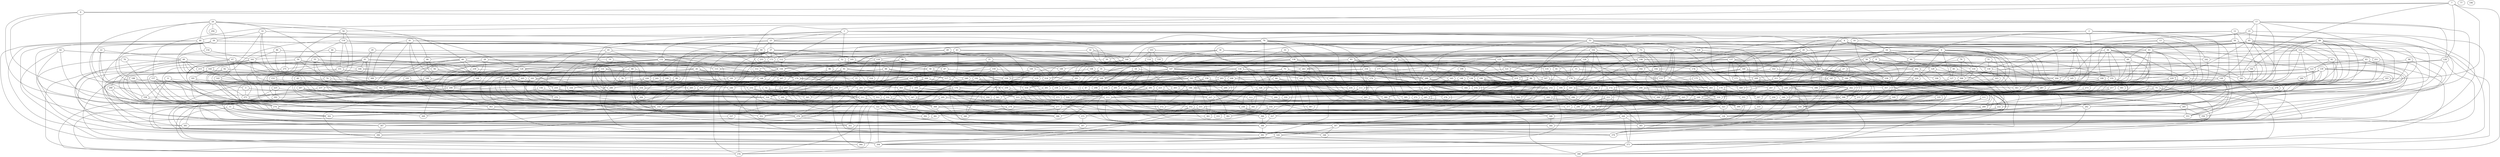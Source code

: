 strict graph "gnp_random_graph(400,0.015)" {
0;
1;
2;
3;
4;
5;
6;
7;
8;
9;
10;
11;
12;
13;
14;
15;
16;
17;
18;
19;
20;
21;
22;
23;
24;
25;
26;
27;
28;
29;
30;
31;
32;
33;
34;
35;
36;
37;
38;
39;
40;
41;
42;
43;
44;
45;
46;
47;
48;
49;
50;
51;
52;
53;
54;
55;
56;
57;
58;
59;
60;
61;
62;
63;
64;
65;
66;
67;
68;
69;
70;
71;
72;
73;
74;
75;
76;
77;
78;
79;
80;
81;
82;
83;
84;
85;
86;
87;
88;
89;
90;
91;
92;
93;
94;
95;
96;
97;
98;
99;
100;
101;
102;
103;
104;
105;
106;
107;
108;
109;
110;
111;
112;
113;
114;
115;
116;
117;
118;
119;
120;
121;
122;
123;
124;
125;
126;
127;
128;
129;
130;
131;
132;
133;
134;
135;
136;
137;
138;
139;
140;
141;
142;
143;
144;
145;
146;
147;
148;
149;
150;
151;
152;
153;
154;
155;
156;
157;
158;
159;
160;
161;
162;
163;
164;
165;
166;
167;
168;
169;
170;
171;
172;
173;
174;
175;
176;
177;
178;
179;
180;
181;
182;
183;
184;
185;
186;
187;
188;
189;
190;
191;
192;
193;
194;
195;
196;
197;
198;
199;
200;
201;
202;
203;
204;
205;
206;
207;
208;
209;
210;
211;
212;
213;
214;
215;
216;
217;
218;
219;
220;
221;
222;
223;
224;
225;
226;
227;
228;
229;
230;
231;
232;
233;
234;
235;
236;
237;
238;
239;
240;
241;
242;
243;
244;
245;
246;
247;
248;
249;
250;
251;
252;
253;
254;
255;
256;
257;
258;
259;
260;
261;
262;
263;
264;
265;
266;
267;
268;
269;
270;
271;
272;
273;
274;
275;
276;
277;
278;
279;
280;
281;
282;
283;
284;
285;
286;
287;
288;
289;
290;
291;
292;
293;
294;
295;
296;
297;
298;
299;
300;
301;
302;
303;
304;
305;
306;
307;
308;
309;
310;
311;
312;
313;
314;
315;
316;
317;
318;
319;
320;
321;
322;
323;
324;
325;
326;
327;
328;
329;
330;
331;
332;
333;
334;
335;
336;
337;
338;
339;
340;
341;
342;
343;
344;
345;
346;
347;
348;
349;
350;
351;
352;
353;
354;
355;
356;
357;
358;
359;
360;
361;
362;
363;
364;
365;
366;
367;
368;
369;
370;
371;
372;
373;
374;
375;
376;
377;
378;
379;
380;
381;
382;
383;
384;
385;
386;
387;
388;
389;
390;
391;
392;
393;
394;
395;
396;
397;
398;
399;
0 -- 274  [is_available=True, prob="1.0"];
0 -- 3  [is_available=True, prob="0.0175619223811"];
0 -- 338  [is_available=True, prob="0.855647600631"];
0 -- 278  [is_available=True, prob="1.0"];
0 -- 391  [is_available=True, prob="1.0"];
1 -- 112  [is_available=True, prob="1.0"];
1 -- 322  [is_available=True, prob="1.0"];
1 -- 132  [is_available=True, prob="0.872232981209"];
1 -- 69  [is_available=True, prob="1.0"];
1 -- 265  [is_available=True, prob="0.971624279449"];
1 -- 143  [is_available=True, prob="0.105177330793"];
1 -- 16  [is_available=True, prob="0.445103155822"];
1 -- 52  [is_available=True, prob="1.0"];
1 -- 23  [is_available=True, prob="0.0521199713478"];
2 -- 356  [is_available=True, prob="0.70639001322"];
2 -- 133  [is_available=True, prob="1.0"];
2 -- 307  [is_available=True, prob="0.606073550484"];
2 -- 269  [is_available=True, prob="0.795575112923"];
2 -- 46  [is_available=True, prob="1.0"];
2 -- 211  [is_available=True, prob="0.550331075026"];
2 -- 329  [is_available=True, prob="0.51866217316"];
2 -- 217  [is_available=True, prob="1.0"];
2 -- 90  [is_available=True, prob="0.457715376618"];
3 -- 311  [is_available=True, prob="0.574585327321"];
3 -- 271  [is_available=True, prob="0.68638152915"];
4 -- 390  [is_available=True, prob="0.504691892588"];
4 -- 6  [is_available=True, prob="0.829878263966"];
4 -- 202  [is_available=True, prob="0.448575050467"];
4 -- 171  [is_available=True, prob="0.41427735994"];
4 -- 204  [is_available=True, prob="0.538651545375"];
4 -- 178  [is_available=True, prob="0.197903105535"];
4 -- 84  [is_available=True, prob="0.347288257358"];
5 -- 130  [is_available=True, prob="0.499078096216"];
5 -- 299  [is_available=True, prob="0.456071740293"];
5 -- 78  [is_available=True, prob="0.81609559685"];
5 -- 143  [is_available=True, prob="0.334891448292"];
5 -- 211  [is_available=True, prob="0.426751704038"];
5 -- 379  [is_available=True, prob="0.614386746995"];
6 -- 163  [is_available=True, prob="0.25035224004"];
6 -- 357  [is_available=True, prob="0.756437671968"];
6 -- 134  [is_available=True, prob="0.615622596546"];
6 -- 296  [is_available=True, prob="0.508495184201"];
6 -- 170  [is_available=True, prob="0.805059033589"];
6 -- 75  [is_available=True, prob="0.7832410009"];
6 -- 260  [is_available=True, prob="1.0"];
6 -- 243  [is_available=True, prob="0.578078502291"];
6 -- 56  [is_available=True, prob="0.0404790906951"];
6 -- 249  [is_available=True, prob="0.115178677896"];
6 -- 220  [is_available=True, prob="0.873841396394"];
6 -- 127  [is_available=True, prob="0.711325319744"];
7 -- 128  [is_available=True, prob="1.0"];
7 -- 54  [is_available=True, prob="0.82121885588"];
7 -- 390  [is_available=True, prob="1.0"];
7 -- 9  [is_available=True, prob="0.683413558507"];
7 -- 342  [is_available=True, prob="0.00632895201084"];
7 -- 183  [is_available=True, prob="0.0978427794963"];
8 -- 214  [is_available=True, prob="0.88805470351"];
8 -- 233  [is_available=True, prob="0.603805611331"];
8 -- 336  [is_available=True, prob="0.271264078365"];
8 -- 85  [is_available=True, prob="0.395053918589"];
8 -- 342  [is_available=True, prob="0.220870951162"];
8 -- 27  [is_available=True, prob="0.855411810332"];
9 -- 17  [is_available=True, prob="0.723074795003"];
9 -- 366  [is_available=True, prob="0.689854996287"];
9 -- 358  [is_available=True, prob="1.0"];
9 -- 350  [is_available=True, prob="0.793224757116"];
10 -- 42  [is_available=True, prob="0.0200195906512"];
10 -- 236  [is_available=True, prob="0.698341413119"];
10 -- 197  [is_available=True, prob="1.0"];
11 -- 364  [is_available=True, prob="0.687517841732"];
11 -- 302  [is_available=True, prob="0.680101611851"];
11 -- 351  [is_available=True, prob="0.832012623241"];
12 -- 144  [is_available=True, prob="0.37361328538"];
12 -- 383  [is_available=True, prob="0.298278715061"];
12 -- 50  [is_available=True, prob="0.0348165721585"];
12 -- 235  [is_available=True, prob="0.498446212682"];
12 -- 143  [is_available=True, prob="0.39470823774"];
13 -- 242  [is_available=True, prob="0.867263319204"];
13 -- 124  [is_available=True, prob="0.613183098144"];
13 -- 286  [is_available=True, prob="0.305302699022"];
13 -- 199  [is_available=True, prob="0.220080685012"];
14 -- 66  [is_available=True, prob="0.927707464917"];
14 -- 39  [is_available=True, prob="1.0"];
14 -- 107  [is_available=True, prob="0.911177707647"];
14 -- 215  [is_available=True, prob="0.731652585538"];
14 -- 30  [is_available=True, prob="0.00325004256197"];
14 -- 247  [is_available=True, prob="0.660922475892"];
15 -- 136  [is_available=True, prob="0.219862174245"];
15 -- 133  [is_available=True, prob="1.0"];
16 -- 391  [is_available=True, prob="1.0"];
16 -- 399  [is_available=True, prob="0.229597734575"];
16 -- 308  [is_available=True, prob="0.992514175631"];
16 -- 90  [is_available=True, prob="0.966089530326"];
16 -- 251  [is_available=True, prob="0.123461349003"];
17 -- 128  [is_available=True, prob="1.0"];
17 -- 262  [is_available=True, prob="1.0"];
17 -- 340  [is_available=True, prob="0.370812778121"];
17 -- 149  [is_available=True, prob="0.065491664019"];
17 -- 279  [is_available=True, prob="0.358298837106"];
17 -- 25  [is_available=True, prob="0.329613923579"];
17 -- 58  [is_available=True, prob="0.936711403039"];
17 -- 157  [is_available=True, prob="1.0"];
18 -- 169  [is_available=True, prob="1.0"];
18 -- 298  [is_available=True, prob="0.0311880066472"];
18 -- 350  [is_available=True, prob="0.251267598293"];
18 -- 185  [is_available=True, prob="0.0372772360636"];
18 -- 47  [is_available=True, prob="0.527171310294"];
19 -- 369  [is_available=True, prob="0.961399575409"];
19 -- 26  [is_available=True, prob="0.834176918939"];
20 -- 155  [is_available=True, prob="0.355314472807"];
20 -- 110  [is_available=True, prob="1.0"];
20 -- 30  [is_available=True, prob="0.00517816621228"];
20 -- 174  [is_available=True, prob="0.359635806528"];
21 -- 192  [is_available=True, prob="0.670035528033"];
21 -- 81  [is_available=True, prob="0.821158181582"];
21 -- 388  [is_available=True, prob="0.54293545388"];
21 -- 327  [is_available=True, prob="1.0"];
22 -- 48  [is_available=True, prob="0.71707052605"];
22 -- 338  [is_available=True, prob="0.186553690615"];
22 -- 362  [is_available=True, prob="0.446643530464"];
23 -- 98  [is_available=True, prob="0.538025070036"];
23 -- 37  [is_available=True, prob="1.0"];
23 -- 392  [is_available=True, prob="1.0"];
23 -- 80  [is_available=True, prob="0.956719183989"];
23 -- 147  [is_available=True, prob="0.570041506254"];
23 -- 182  [is_available=True, prob="0.936565696875"];
24 -- 294  [is_available=True, prob="0.775860421084"];
24 -- 233  [is_available=True, prob="0.89477625407"];
24 -- 142  [is_available=True, prob="0.736787018468"];
24 -- 46  [is_available=True, prob="0.686034923622"];
24 -- 54  [is_available=True, prob="0.770596056467"];
24 -- 319  [is_available=True, prob="1.0"];
24 -- 60  [is_available=True, prob="0.425265538909"];
24 -- 126  [is_available=True, prob="0.645721623222"];
24 -- 117  [is_available=True, prob="0.0118283105796"];
25 -- 385  [is_available=True, prob="0.0963413590641"];
25 -- 130  [is_available=True, prob="1.0"];
25 -- 209  [is_available=True, prob="0.296353357457"];
25 -- 65  [is_available=True, prob="1.0"];
26 -- 288  [is_available=True, prob="0.0533837871481"];
26 -- 226  [is_available=True, prob="1.0"];
26 -- 364  [is_available=True, prob="0.152187160563"];
26 -- 57  [is_available=True, prob="0.0809764843407"];
26 -- 221  [is_available=True, prob="1.0"];
26 -- 191  [is_available=True, prob="1.0"];
27 -- 336  [is_available=True, prob="0.0122767811109"];
27 -- 195  [is_available=True, prob="0.852723569853"];
27 -- 236  [is_available=True, prob="0.864999203113"];
27 -- 303  [is_available=True, prob="1.0"];
27 -- 240  [is_available=True, prob="1.0"];
27 -- 399  [is_available=True, prob="0.961843585996"];
27 -- 187  [is_available=True, prob="0.557228902217"];
28 -- 292  [is_available=True, prob="0.289731840895"];
28 -- 150  [is_available=True, prob="0.188223174327"];
28 -- 365  [is_available=True, prob="1.0"];
28 -- 206  [is_available=True, prob="0.601162547734"];
28 -- 340  [is_available=True, prob="0.564708172005"];
28 -- 78  [is_available=True, prob="0.79571285966"];
28 -- 246  [is_available=True, prob="1.0"];
29 -- 169  [is_available=True, prob="0.0524495983474"];
29 -- 218  [is_available=True, prob="0.83375086954"];
29 -- 61  [is_available=True, prob="1.0"];
30 -- 326  [is_available=True, prob="1.0"];
30 -- 147  [is_available=True, prob="0.213830433499"];
30 -- 190  [is_available=True, prob="1.0"];
31 -- 137  [is_available=True, prob="0.0617425407734"];
31 -- 172  [is_available=True, prob="0.934650412929"];
31 -- 197  [is_available=True, prob="1.0"];
31 -- 246  [is_available=True, prob="1.0"];
32 -- 112  [is_available=True, prob="0.121703848293"];
32 -- 144  [is_available=True, prob="1.0"];
32 -- 242  [is_available=True, prob="1.0"];
32 -- 291  [is_available=True, prob="0.99597982508"];
33 -- 138  [is_available=True, prob="0.577889989005"];
33 -- 141  [is_available=True, prob="1.0"];
34 -- 118  [is_available=True, prob="0.750343002969"];
34 -- 115  [is_available=True, prob="0.931165203856"];
34 -- 190  [is_available=True, prob="0.0816941258705"];
34 -- 374  [is_available=True, prob="0.898960700655"];
34 -- 316  [is_available=True, prob="0.0430243445148"];
34 -- 126  [is_available=True, prob="0.778576980801"];
35 -- 136  [is_available=True, prob="0.338541946112"];
35 -- 280  [is_available=True, prob="1.0"];
35 -- 101  [is_available=True, prob="0.559917725736"];
35 -- 246  [is_available=True, prob="1.0"];
36 -- 97  [is_available=True, prob="0.371178284491"];
36 -- 155  [is_available=True, prob="0.461713126181"];
36 -- 264  [is_available=True, prob="0.181695719924"];
36 -- 113  [is_available=True, prob="0.326769791256"];
36 -- 56  [is_available=True, prob="0.171958415537"];
36 -- 283  [is_available=True, prob="0.621882071026"];
36 -- 123  [is_available=True, prob="0.201996055805"];
37 -- 272  [is_available=True, prob="0.282860393748"];
37 -- 210  [is_available=True, prob="0.534220466808"];
37 -- 105  [is_available=True, prob="0.661207946183"];
37 -- 173  [is_available=True, prob="0.00583067161677"];
37 -- 110  [is_available=True, prob="1.0"];
37 -- 304  [is_available=True, prob="0.684765514086"];
37 -- 112  [is_available=True, prob="1.0"];
37 -- 146  [is_available=True, prob="0.738171936997"];
37 -- 280  [is_available=True, prob="0.74959055131"];
37 -- 155  [is_available=True, prob="0.332576662253"];
37 -- 191  [is_available=True, prob="0.749328360271"];
38 -- 312  [is_available=True, prob="0.396605356155"];
38 -- 361  [is_available=True, prob="0.82147357581"];
38 -- 91  [is_available=True, prob="0.527163058136"];
38 -- 87  [is_available=True, prob="0.0982723568848"];
39 -- 42  [is_available=True, prob="0.433465600072"];
39 -- 143  [is_available=True, prob="0.0790254169348"];
39 -- 307  [is_available=True, prob="0.0633090309723"];
39 -- 372  [is_available=True, prob="1.0"];
39 -- 182  [is_available=True, prob="1.0"];
39 -- 378  [is_available=True, prob="1.0"];
39 -- 188  [is_available=True, prob="1.0"];
40 -- 206  [is_available=True, prob="0.897479034806"];
41 -- 389  [is_available=True, prob="1.0"];
41 -- 232  [is_available=True, prob="0.496585889443"];
41 -- 80  [is_available=True, prob="0.770914517324"];
41 -- 210  [is_available=True, prob="0.752226940391"];
41 -- 150  [is_available=True, prob="0.481150823885"];
41 -- 348  [is_available=True, prob="1.0"];
42 -- 66  [is_available=True, prob="0.658582763883"];
42 -- 133  [is_available=True, prob="0.84917387535"];
42 -- 330  [is_available=True, prob="0.130999736184"];
42 -- 253  [is_available=True, prob="0.950519345361"];
43 -- 137  [is_available=True, prob="0.62916779385"];
43 -- 144  [is_available=True, prob="0.242799433002"];
43 -- 244  [is_available=True, prob="0.580168619173"];
43 -- 150  [is_available=True, prob="0.974280567707"];
43 -- 57  [is_available=True, prob="1.0"];
43 -- 378  [is_available=True, prob="0.808224027578"];
44 -- 384  [is_available=True, prob="0.772815563368"];
44 -- 173  [is_available=True, prob="0.992272872066"];
44 -- 214  [is_available=True, prob="0.384391434416"];
45 -- 312  [is_available=True, prob="0.229701385738"];
45 -- 226  [is_available=True, prob="0.728339635046"];
45 -- 373  [is_available=True, prob="0.259563389076"];
45 -- 118  [is_available=True, prob="0.131096715961"];
46 -- 67  [is_available=True, prob="0.447467169879"];
46 -- 394  [is_available=True, prob="0.678495857194"];
46 -- 396  [is_available=True, prob="1.0"];
46 -- 275  [is_available=True, prob="1.0"];
46 -- 278  [is_available=True, prob="0.29678764245"];
46 -- 154  [is_available=True, prob="1.0"];
47 -- 264  [is_available=True, prob="1.0"];
47 -- 300  [is_available=True, prob="0.669236426853"];
48 -- 131  [is_available=True, prob="0.0959537922702"];
48 -- 101  [is_available=True, prob="0.419813494438"];
48 -- 307  [is_available=True, prob="0.225995749411"];
48 -- 269  [is_available=True, prob="1.0"];
48 -- 146  [is_available=True, prob="0.978467821145"];
48 -- 291  [is_available=True, prob="0.743339153397"];
48 -- 215  [is_available=True, prob="0.128809135063"];
49 -- 316  [is_available=True, prob="0.763245589035"];
49 -- 60  [is_available=True, prob="0.452147413899"];
49 -- 173  [is_available=True, prob="0.0671865449383"];
49 -- 278  [is_available=True, prob="0.671981698125"];
49 -- 359  [is_available=True, prob="0.88195891165"];
50 -- 288  [is_available=True, prob="0.620445119896"];
50 -- 356  [is_available=True, prob="0.917143531744"];
50 -- 269  [is_available=True, prob="0.0316916241331"];
50 -- 173  [is_available=True, prob="0.608945360546"];
50 -- 145  [is_available=True, prob="0.203871872941"];
50 -- 82  [is_available=True, prob="1.0"];
50 -- 342  [is_available=True, prob="0.460007193513"];
50 -- 93  [is_available=True, prob="0.256410473359"];
51 -- 130  [is_available=True, prob="0.51183606852"];
51 -- 396  [is_available=True, prob="1.0"];
51 -- 110  [is_available=True, prob="0.00881075108981"];
52 -- 370  [is_available=True, prob="0.206611797529"];
52 -- 58  [is_available=True, prob="0.872327671882"];
52 -- 243  [is_available=True, prob="0.432012840981"];
52 -- 101  [is_available=True, prob="1.0"];
53 -- 227  [is_available=True, prob="0.515000265527"];
53 -- 147  [is_available=True, prob="1.0"];
53 -- 262  [is_available=True, prob="1.0"];
53 -- 167  [is_available=True, prob="0.427840545352"];
53 -- 379  [is_available=True, prob="0.700297117328"];
53 -- 73  [is_available=True, prob="0.744883069744"];
53 -- 143  [is_available=True, prob="0.207780341302"];
53 -- 83  [is_available=True, prob="0.129158606074"];
53 -- 343  [is_available=True, prob="0.582985090125"];
53 -- 315  [is_available=True, prob="0.740268839607"];
54 -- 59  [is_available=True, prob="0.605030347384"];
54 -- 116  [is_available=True, prob="0.159561228468"];
54 -- 325  [is_available=True, prob="0.558871777313"];
55 -- 74  [is_available=True, prob="0.848260625644"];
55 -- 396  [is_available=True, prob="0.906621211031"];
55 -- 130  [is_available=True, prob="0.248630462398"];
55 -- 126  [is_available=True, prob="0.384653405777"];
55 -- 293  [is_available=True, prob="0.678848827654"];
56 -- 182  [is_available=True, prob="0.412379855506"];
56 -- 343  [is_available=True, prob="0.388936706074"];
56 -- 270  [is_available=True, prob="1.0"];
56 -- 208  [is_available=True, prob="0.6856654543"];
56 -- 81  [is_available=True, prob="0.950172456969"];
56 -- 150  [is_available=True, prob="1.0"];
56 -- 247  [is_available=True, prob="1.0"];
56 -- 228  [is_available=True, prob="1.0"];
56 -- 58  [is_available=True, prob="0.74363832876"];
56 -- 383  [is_available=True, prob="0.20515425806"];
56 -- 377  [is_available=True, prob="1.0"];
57 -- 176  [is_available=True, prob="0.886756238778"];
57 -- 223  [is_available=True, prob="0.727792614458"];
58 -- 374  [is_available=True, prob="0.0372916914461"];
58 -- 119  [is_available=True, prob="0.521431721376"];
58 -- 378  [is_available=True, prob="0.521965144822"];
59 -- 129  [is_available=True, prob="0.927463974806"];
59 -- 354  [is_available=True, prob="0.0335903524847"];
59 -- 293  [is_available=True, prob="1.0"];
59 -- 266  [is_available=True, prob="0.749899824306"];
59 -- 309  [is_available=True, prob="0.231200044835"];
59 -- 316  [is_available=True, prob="1.0"];
59 -- 94  [is_available=True, prob="0.307150818838"];
60 -- 293  [is_available=True, prob="1.0"];
60 -- 369  [is_available=True, prob="0.486383095523"];
60 -- 200  [is_available=True, prob="0.0953403211925"];
60 -- 239  [is_available=True, prob="0.177679457239"];
60 -- 210  [is_available=True, prob="0.361951178116"];
60 -- 115  [is_available=True, prob="1.0"];
60 -- 215  [is_available=True, prob="0.155245282334"];
60 -- 399  [is_available=True, prob="0.00156741497204"];
61 -- 235  [is_available=True, prob="0.567051354848"];
61 -- 166  [is_available=True, prob="0.559865252392"];
61 -- 230  [is_available=True, prob="1.0"];
61 -- 298  [is_available=True, prob="0.694477481167"];
61 -- 203  [is_available=True, prob="1.0"];
61 -- 274  [is_available=True, prob="0.273872323376"];
61 -- 275  [is_available=True, prob="0.972867081562"];
61 -- 151  [is_available=True, prob="0.155967189829"];
61 -- 315  [is_available=True, prob="0.673640784042"];
61 -- 187  [is_available=True, prob="1.0"];
62 -- 274  [is_available=True, prob="0.188715079583"];
62 -- 396  [is_available=True, prob="0.523415791534"];
62 -- 125  [is_available=True, prob="0.990661535151"];
62 -- 198  [is_available=True, prob="1.0"];
62 -- 394  [is_available=True, prob="0.527195376673"];
63 -- 371  [is_available=True, prob="1.0"];
63 -- 353  [is_available=True, prob="0.298895795197"];
63 -- 282  [is_available=True, prob="1.0"];
63 -- 123  [is_available=True, prob="0.971639062139"];
63 -- 204  [is_available=True, prob="1.0"];
64 -- 256  [is_available=True, prob="1.0"];
64 -- 186  [is_available=True, prob="0.291833882304"];
64 -- 276  [is_available=True, prob="0.0287389282006"];
64 -- 301  [is_available=True, prob="0.942434997314"];
65 -- 179  [is_available=True, prob="0.0816732388839"];
65 -- 69  [is_available=True, prob="1.0"];
65 -- 104  [is_available=True, prob="0.368575637635"];
65 -- 115  [is_available=True, prob="0.588873872945"];
65 -- 249  [is_available=True, prob="1.0"];
65 -- 122  [is_available=True, prob="1.0"];
65 -- 287  [is_available=True, prob="0.312654005404"];
65 -- 377  [is_available=True, prob="0.972174577531"];
65 -- 125  [is_available=True, prob="1.0"];
65 -- 229  [is_available=True, prob="0.897073490814"];
66 -- 307  [is_available=True, prob="0.880448219058"];
66 -- 94  [is_available=True, prob="1.0"];
66 -- 205  [is_available=True, prob="1.0"];
67 -- 322  [is_available=True, prob="0.864687975444"];
67 -- 227  [is_available=True, prob="0.925260024919"];
67 -- 389  [is_available=True, prob="1.0"];
67 -- 390  [is_available=True, prob="0.573459629526"];
67 -- 115  [is_available=True, prob="1.0"];
68 -- 336  [is_available=True, prob="0.760742317325"];
68 -- 360  [is_available=True, prob="0.367896503935"];
68 -- 274  [is_available=True, prob="0.307133859281"];
68 -- 100  [is_available=True, prob="0.540727959095"];
68 -- 78  [is_available=True, prob="1.0"];
69 -- 226  [is_available=True, prob="0.897140862186"];
69 -- 202  [is_available=True, prob="1.0"];
69 -- 212  [is_available=True, prob="0.575138484561"];
69 -- 245  [is_available=True, prob="0.244536969034"];
69 -- 186  [is_available=True, prob="0.595698685231"];
69 -- 349  [is_available=True, prob="1.0"];
70 -- 96  [is_available=True, prob="1.0"];
70 -- 331  [is_available=True, prob="0.60683657096"];
70 -- 359  [is_available=True, prob="0.368904569068"];
70 -- 328  [is_available=True, prob="0.609427934326"];
70 -- 105  [is_available=True, prob="1.0"];
70 -- 234  [is_available=True, prob="0.131489718717"];
70 -- 235  [is_available=True, prob="0.5410564811"];
70 -- 399  [is_available=True, prob="0.361615771652"];
70 -- 201  [is_available=True, prob="0.506219552594"];
70 -- 93  [is_available=True, prob="0.954755833586"];
70 -- 255  [is_available=True, prob="0.0521060932378"];
71 -- 261  [is_available=True, prob="0.224125945561"];
71 -- 327  [is_available=True, prob="0.391993285275"];
71 -- 366  [is_available=True, prob="0.723667782821"];
71 -- 399  [is_available=True, prob="0.32350296078"];
71 -- 84  [is_available=True, prob="0.297840961462"];
71 -- 248  [is_available=True, prob="1.0"];
71 -- 281  [is_available=True, prob="0.85763078672"];
71 -- 218  [is_available=True, prob="0.783442228811"];
72 -- 227  [is_available=True, prob="1.0"];
72 -- 365  [is_available=True, prob="0.971751338323"];
72 -- 311  [is_available=True, prob="0.0943043946155"];
73 -- 104  [is_available=True, prob="0.461341980468"];
73 -- 296  [is_available=True, prob="0.895548805439"];
73 -- 395  [is_available=True, prob="0.82605886565"];
73 -- 198  [is_available=True, prob="0.925416656055"];
74 -- 394  [is_available=True, prob="0.717933637557"];
74 -- 213  [is_available=True, prob="0.513332656186"];
74 -- 254  [is_available=True, prob="0.866708700723"];
75 -- 371  [is_available=True, prob="0.341077785414"];
75 -- 346  [is_available=True, prob="1.0"];
75 -- 355  [is_available=True, prob="1.0"];
76 -- 393  [is_available=True, prob="0.294666939955"];
76 -- 378  [is_available=True, prob="0.504757686847"];
76 -- 166  [is_available=True, prob="0.491702897772"];
78 -- 280  [is_available=True, prob="0.877737239288"];
79 -- 306  [is_available=True, prob="0.374669056851"];
79 -- 190  [is_available=True, prob="0.520149276153"];
79 -- 110  [is_available=True, prob="0.272922353518"];
80 -- 173  [is_available=True, prob="0.433786280596"];
80 -- 241  [is_available=True, prob="1.0"];
80 -- 243  [is_available=True, prob="1.0"];
80 -- 213  [is_available=True, prob="0.362042494148"];
80 -- 255  [is_available=True, prob="0.261744685206"];
81 -- 178  [is_available=True, prob="0.903221311256"];
81 -- 212  [is_available=True, prob="0.482498297766"];
82 -- 320  [is_available=True, prob="0.536357986721"];
82 -- 187  [is_available=True, prob="0.093436074028"];
82 -- 393  [is_available=True, prob="0.495470072876"];
82 -- 274  [is_available=True, prob="0.897215811137"];
82 -- 123  [is_available=True, prob="0.567517519278"];
83 -- 131  [is_available=True, prob="0.268075674883"];
83 -- 297  [is_available=True, prob="0.42273049077"];
83 -- 171  [is_available=True, prob="0.159317265127"];
83 -- 207  [is_available=True, prob="0.11186537442"];
83 -- 146  [is_available=True, prob="0.267813389615"];
83 -- 214  [is_available=True, prob="0.0317234249498"];
83 -- 235  [is_available=True, prob="0.657657145304"];
83 -- 283  [is_available=True, prob="1.0"];
83 -- 313  [is_available=True, prob="0.922615342259"];
83 -- 219  [is_available=True, prob="0.510047674265"];
83 -- 318  [is_available=True, prob="1.0"];
84 -- 293  [is_available=True, prob="1.0"];
84 -- 172  [is_available=True, prob="0.194310517482"];
84 -- 374  [is_available=True, prob="0.752421415049"];
84 -- 218  [is_available=True, prob="0.94373352527"];
84 -- 314  [is_available=True, prob="0.209067322646"];
84 -- 286  [is_available=True, prob="0.484483702688"];
85 -- 145  [is_available=True, prob="0.0605620424089"];
85 -- 194  [is_available=True, prob="0.559014008329"];
85 -- 199  [is_available=True, prob="0.946984732061"];
85 -- 127  [is_available=True, prob="1.0"];
86 -- 161  [is_available=True, prob="0.242383457133"];
86 -- 132  [is_available=True, prob="1.0"];
86 -- 231  [is_available=True, prob="1.0"];
87 -- 304  [is_available=True, prob="0.44613304847"];
87 -- 257  [is_available=True, prob="0.728826898478"];
87 -- 165  [is_available=True, prob="0.623765123728"];
87 -- 303  [is_available=True, prob="0.416034749497"];
88 -- 332  [is_available=True, prob="0.611917748307"];
88 -- 107  [is_available=True, prob="0.123367573052"];
88 -- 324  [is_available=True, prob="1.0"];
88 -- 117  [is_available=True, prob="0.783199017366"];
88 -- 389  [is_available=True, prob="1.0"];
89 -- 228  [is_available=True, prob="0.330434188416"];
89 -- 166  [is_available=True, prob="0.356507307905"];
89 -- 330  [is_available=True, prob="1.0"];
89 -- 335  [is_available=True, prob="0.882324340725"];
89 -- 371  [is_available=True, prob="1.0"];
89 -- 278  [is_available=True, prob="0.188446457707"];
89 -- 184  [is_available=True, prob="0.63841722934"];
89 -- 122  [is_available=True, prob="0.202988945397"];
89 -- 285  [is_available=True, prob="0.0594673695498"];
89 -- 287  [is_available=True, prob="0.382629553017"];
90 -- 129  [is_available=True, prob="0.258518553789"];
90 -- 247  [is_available=True, prob="0.711033927387"];
90 -- 381  [is_available=True, prob="0.202313114058"];
90 -- 190  [is_available=True, prob="0.349796960965"];
91 -- 288  [is_available=True, prob="0.412962980162"];
91 -- 386  [is_available=True, prob="0.703008700175"];
91 -- 390  [is_available=True, prob="1.0"];
91 -- 263  [is_available=True, prob="0.302726451282"];
91 -- 351  [is_available=True, prob="1.0"];
91 -- 365  [is_available=True, prob="0.435962150115"];
91 -- 302  [is_available=True, prob="0.331144671465"];
91 -- 146  [is_available=True, prob="1.0"];
91 -- 283  [is_available=True, prob="0.34207769686"];
91 -- 220  [is_available=True, prob="0.740201218208"];
91 -- 319  [is_available=True, prob="1.0"];
92 -- 383  [is_available=True, prob="1.0"];
92 -- 307  [is_available=True, prob="0.237268583947"];
92 -- 373  [is_available=True, prob="0.680236613422"];
92 -- 141  [is_available=True, prob="0.661838510771"];
92 -- 271  [is_available=True, prob="0.611032975683"];
93 -- 129  [is_available=True, prob="0.919606675909"];
93 -- 229  [is_available=True, prob="0.885395577758"];
93 -- 161  [is_available=True, prob="0.587386685044"];
93 -- 398  [is_available=True, prob="1.0"];
93 -- 304  [is_available=True, prob="0.2253107044"];
93 -- 179  [is_available=True, prob="0.34645418789"];
93 -- 223  [is_available=True, prob="1.0"];
94 -- 106  [is_available=True, prob="0.493140954489"];
94 -- 101  [is_available=True, prob="0.616047033069"];
94 -- 270  [is_available=True, prob="0.142165803866"];
95 -- 136  [is_available=True, prob="0.981648960882"];
95 -- 395  [is_available=True, prob="0.65625446425"];
95 -- 271  [is_available=True, prob="1.0"];
95 -- 177  [is_available=True, prob="0.635893048781"];
95 -- 178  [is_available=True, prob="1.0"];
95 -- 245  [is_available=True, prob="0.960411875844"];
96 -- 216  [is_available=True, prob="0.675354902867"];
96 -- 257  [is_available=True, prob="0.924794533161"];
96 -- 332  [is_available=True, prob="0.35533386329"];
96 -- 350  [is_available=True, prob="0.4177358915"];
97 -- 353  [is_available=True, prob="0.578099019912"];
97 -- 386  [is_available=True, prob="0.652016422944"];
97 -- 362  [is_available=True, prob="0.666856986067"];
97 -- 399  [is_available=True, prob="0.531797422954"];
97 -- 273  [is_available=True, prob="0.0686822652133"];
97 -- 380  [is_available=True, prob="0.818370503635"];
98 -- 324  [is_available=True, prob="1.0"];
98 -- 254  [is_available=True, prob="1.0"];
99 -- 307  [is_available=True, prob="0.598366175927"];
99 -- 372  [is_available=True, prob="0.258457096126"];
99 -- 182  [is_available=True, prob="0.195025685249"];
100 -- 324  [is_available=True, prob="0.228790703345"];
100 -- 244  [is_available=True, prob="0.0134425338542"];
100 -- 334  [is_available=True, prob="0.386286078726"];
100 -- 238  [is_available=True, prob="0.0361204856852"];
101 -- 361  [is_available=True, prob="0.853917826807"];
101 -- 299  [is_available=True, prob="0.287782512559"];
101 -- 334  [is_available=True, prob="0.0824189050465"];
101 -- 366  [is_available=True, prob="0.978722922056"];
101 -- 278  [is_available=True, prob="0.658237180969"];
102 -- 352  [is_available=True, prob="0.43865517563"];
102 -- 104  [is_available=True, prob="1.0"];
102 -- 169  [is_available=True, prob="1.0"];
102 -- 266  [is_available=True, prob="0.202845525018"];
102 -- 366  [is_available=True, prob="0.0746165580342"];
102 -- 200  [is_available=True, prob="1.0"];
102 -- 120  [is_available=True, prob="0.540939016845"];
103 -- 114  [is_available=True, prob="0.285156127369"];
103 -- 339  [is_available=True, prob="0.0296833719016"];
103 -- 117  [is_available=True, prob="0.327559537251"];
103 -- 386  [is_available=True, prob="0.254271031527"];
104 -- 194  [is_available=True, prob="0.0901254664906"];
104 -- 272  [is_available=True, prob="1.0"];
104 -- 180  [is_available=True, prob="0.448412329873"];
104 -- 377  [is_available=True, prob="1.0"];
104 -- 249  [is_available=True, prob="0.261619032874"];
105 -- 214  [is_available=True, prob="0.209281132815"];
105 -- 153  [is_available=True, prob="1.0"];
106 -- 281  [is_available=True, prob="0.709737623151"];
106 -- 172  [is_available=True, prob="1.0"];
106 -- 237  [is_available=True, prob="1.0"];
106 -- 277  [is_available=True, prob="0.0675559294598"];
107 -- 256  [is_available=True, prob="0.197010477679"];
107 -- 372  [is_available=True, prob="0.192028161864"];
107 -- 206  [is_available=True, prob="0.213556999319"];
107 -- 303  [is_available=True, prob="0.045689711185"];
107 -- 113  [is_available=True, prob="0.994161780671"];
107 -- 334  [is_available=True, prob="0.960207253124"];
107 -- 340  [is_available=True, prob="0.904728688788"];
108 -- 227  [is_available=True, prob="0.869306360398"];
108 -- 119  [is_available=True, prob="1.0"];
109 -- 165  [is_available=True, prob="0.313066785852"];
109 -- 399  [is_available=True, prob="0.220376684394"];
110 -- 322  [is_available=True, prob="0.314135209274"];
110 -- 204  [is_available=True, prob="1.0"];
110 -- 269  [is_available=True, prob="0.00278603340891"];
110 -- 306  [is_available=True, prob="1.0"];
111 -- 390  [is_available=True, prob="0.0973166396336"];
111 -- 399  [is_available=True, prob="0.369795743152"];
112 -- 354  [is_available=True, prob="1.0"];
112 -- 307  [is_available=True, prob="0.0764955661963"];
112 -- 150  [is_available=True, prob="0.347735322106"];
113 -- 373  [is_available=True, prob="1.0"];
113 -- 391  [is_available=True, prob="0.293369741614"];
114 -- 224  [is_available=True, prob="0.511368463735"];
114 -- 201  [is_available=True, prob="0.0799131093447"];
114 -- 147  [is_available=True, prob="0.615374234244"];
114 -- 360  [is_available=True, prob="0.90978853559"];
115 -- 197  [is_available=True, prob="0.798137755313"];
115 -- 252  [is_available=True, prob="0.865616859667"];
115 -- 170  [is_available=True, prob="0.833522916244"];
116 -- 380  [is_available=True, prob="0.16898753454"];
116 -- 271  [is_available=True, prob="0.337508497984"];
116 -- 151  [is_available=True, prob="0.728325230072"];
116 -- 152  [is_available=True, prob="0.29670148354"];
116 -- 207  [is_available=True, prob="0.763685853543"];
116 -- 124  [is_available=True, prob="0.730355221089"];
117 -- 314  [is_available=True, prob="1.0"];
117 -- 347  [is_available=True, prob="0.978149177629"];
118 -- 265  [is_available=True, prob="0.277097302359"];
118 -- 398  [is_available=True, prob="1.0"];
118 -- 216  [is_available=True, prob="1.0"];
118 -- 126  [is_available=True, prob="1.0"];
119 -- 176  [is_available=True, prob="0.478321732166"];
119 -- 261  [is_available=True, prob="0.386373611572"];
120 -- 388  [is_available=True, prob="0.238409565447"];
120 -- 150  [is_available=True, prob="0.611614814983"];
120 -- 399  [is_available=True, prob="1.0"];
120 -- 368  [is_available=True, prob="0.233699424582"];
120 -- 278  [is_available=True, prob="0.436315393371"];
120 -- 121  [is_available=True, prob="0.844710561262"];
120 -- 189  [is_available=True, prob="0.620260066975"];
121 -- 344  [is_available=True, prob="0.74808984694"];
121 -- 141  [is_available=True, prob="1.0"];
122 -- 198  [is_available=True, prob="0.22188440914"];
122 -- 332  [is_available=True, prob="0.904468916757"];
122 -- 242  [is_available=True, prob="0.763978342603"];
122 -- 312  [is_available=True, prob="0.732770755681"];
122 -- 250  [is_available=True, prob="0.497777245943"];
122 -- 251  [is_available=True, prob="0.447059901718"];
123 -- 293  [is_available=True, prob="0.555746770258"];
123 -- 170  [is_available=True, prob="0.910817693892"];
123 -- 217  [is_available=True, prob="1.0"];
123 -- 222  [is_available=True, prob="0.318935849197"];
124 -- 288  [is_available=True, prob="0.108589937123"];
124 -- 132  [is_available=True, prob="0.495918889875"];
124 -- 293  [is_available=True, prob="0.0762309949674"];
124 -- 358  [is_available=True, prob="0.401795296881"];
124 -- 209  [is_available=True, prob="0.408872977921"];
124 -- 307  [is_available=True, prob="1.0"];
125 -- 135  [is_available=True, prob="0.318121416498"];
125 -- 136  [is_available=True, prob="0.466865251277"];
125 -- 219  [is_available=True, prob="0.850835679127"];
125 -- 349  [is_available=True, prob="0.460856653803"];
125 -- 319  [is_available=True, prob="0.173558297404"];
126 -- 394  [is_available=True, prob="0.667658874602"];
126 -- 366  [is_available=True, prob="0.495662723501"];
126 -- 214  [is_available=True, prob="0.651175010453"];
126 -- 223  [is_available=True, prob="0.265905485736"];
127 -- 290  [is_available=True, prob="1.0"];
127 -- 324  [is_available=True, prob="0.560559156304"];
128 -- 139  [is_available=True, prob="0.515603897427"];
128 -- 243  [is_available=True, prob="1.0"];
128 -- 378  [is_available=True, prob="0.883585610963"];
128 -- 348  [is_available=True, prob="0.319463097385"];
129 -- 392  [is_available=True, prob="0.339014095545"];
129 -- 394  [is_available=True, prob="1.0"];
129 -- 220  [is_available=True, prob="0.857869714169"];
130 -- 163  [is_available=True, prob="0.567424512693"];
130 -- 308  [is_available=True, prob="1.0"];
130 -- 149  [is_available=True, prob="1.0"];
131 -- 209  [is_available=True, prob="0.393576066469"];
131 -- 370  [is_available=True, prob="0.76669530197"];
131 -- 246  [is_available=True, prob="0.505304243159"];
131 -- 253  [is_available=True, prob="0.709692502636"];
131 -- 350  [is_available=True, prob="1.0"];
131 -- 287  [is_available=True, prob="0.0927444198343"];
132 -- 195  [is_available=True, prob="1.0"];
132 -- 134  [is_available=True, prob="0.723360697785"];
132 -- 365  [is_available=True, prob="0.737627606153"];
132 -- 248  [is_available=True, prob="0.57337338833"];
132 -- 379  [is_available=True, prob="1.0"];
132 -- 349  [is_available=True, prob="0.355817720253"];
133 -- 307  [is_available=True, prob="0.21375351618"];
133 -- 213  [is_available=True, prob="0.995512444165"];
134 -- 299  [is_available=True, prob="0.120431303887"];
134 -- 228  [is_available=True, prob="1.0"];
134 -- 261  [is_available=True, prob="0.982282546835"];
134 -- 330  [is_available=True, prob="0.94188861597"];
134 -- 203  [is_available=True, prob="0.289226295493"];
134 -- 214  [is_available=True, prob="0.411148123732"];
134 -- 311  [is_available=True, prob="0.651955579257"];
135 -- 304  [is_available=True, prob="0.788850426764"];
135 -- 253  [is_available=True, prob="1.0"];
135 -- 167  [is_available=True, prob="1.0"];
136 -- 329  [is_available=True, prob="0.0220798499725"];
136 -- 366  [is_available=True, prob="0.808098614359"];
136 -- 307  [is_available=True, prob="0.63440993158"];
137 -- 171  [is_available=True, prob="0.974464018359"];
137 -- 325  [is_available=True, prob="0.682293455772"];
137 -- 236  [is_available=True, prob="1.0"];
137 -- 140  [is_available=True, prob="0.625687858424"];
137 -- 210  [is_available=True, prob="0.220418893941"];
137 -- 371  [is_available=True, prob="0.785459292599"];
137 -- 213  [is_available=True, prob="0.378665151328"];
138 -- 160  [is_available=True, prob="0.225481426579"];
138 -- 290  [is_available=True, prob="1.0"];
138 -- 260  [is_available=True, prob="0.0910600703367"];
138 -- 211  [is_available=True, prob="1.0"];
138 -- 353  [is_available=True, prob="1.0"];
138 -- 174  [is_available=True, prob="0.111630135383"];
138 -- 147  [is_available=True, prob="0.759143897892"];
138 -- 315  [is_available=True, prob="0.864905764262"];
139 -- 289  [is_available=True, prob="0.401542317832"];
139 -- 231  [is_available=True, prob="0.865161972339"];
139 -- 300  [is_available=True, prob="0.59541705296"];
139 -- 204  [is_available=True, prob="0.355446675451"];
139 -- 301  [is_available=True, prob="0.777653263804"];
139 -- 352  [is_available=True, prob="1.0"];
139 -- 277  [is_available=True, prob="0.898586109417"];
139 -- 248  [is_available=True, prob="1.0"];
140 -- 320  [is_available=True, prob="0.656829397212"];
140 -- 336  [is_available=True, prob="1.0"];
140 -- 310  [is_available=True, prob="0.632926215375"];
140 -- 283  [is_available=True, prob="0.594046389064"];
140 -- 252  [is_available=True, prob="0.310896234467"];
140 -- 190  [is_available=True, prob="0.261349096682"];
140 -- 191  [is_available=True, prob="0.528725116575"];
141 -- 352  [is_available=True, prob="0.415738332845"];
141 -- 263  [is_available=True, prob="0.63652245322"];
141 -- 232  [is_available=True, prob="0.681765050691"];
141 -- 361  [is_available=True, prob="0.63834570788"];
141 -- 238  [is_available=True, prob="0.830213076536"];
141 -- 279  [is_available=True, prob="0.402620978345"];
141 -- 287  [is_available=True, prob="0.0590048961261"];
142 -- 354  [is_available=True, prob="1.0"];
142 -- 291  [is_available=True, prob="0.98923449317"];
142 -- 392  [is_available=True, prob="0.575773053016"];
142 -- 395  [is_available=True, prob="0.591463937901"];
142 -- 370  [is_available=True, prob="0.535079916739"];
143 -- 327  [is_available=True, prob="0.389098782287"];
143 -- 323  [is_available=True, prob="0.996880587837"];
143 -- 236  [is_available=True, prob="0.302518229349"];
143 -- 263  [is_available=True, prob="1.0"];
143 -- 269  [is_available=True, prob="0.424892801589"];
143 -- 155  [is_available=True, prob="0.679729711444"];
143 -- 165  [is_available=True, prob="0.458070887883"];
144 -- 354  [is_available=True, prob="0.0657791034078"];
144 -- 327  [is_available=True, prob="0.82435722568"];
145 -- 195  [is_available=True, prob="0.84169428189"];
146 -- 265  [is_available=True, prob="0.941104126395"];
146 -- 186  [is_available=True, prob="0.087674454062"];
147 -- 388  [is_available=True, prob="0.438269869082"];
147 -- 229  [is_available=True, prob="0.529575908074"];
147 -- 230  [is_available=True, prob="1.0"];
147 -- 169  [is_available=True, prob="0.880111994229"];
147 -- 204  [is_available=True, prob="0.846167761647"];
147 -- 345  [is_available=True, prob="0.722271139359"];
147 -- 186  [is_available=True, prob="1.0"];
147 -- 378  [is_available=True, prob="0.14539506879"];
147 -- 377  [is_available=True, prob="1.0"];
148 -- 296  [is_available=True, prob="1.0"];
148 -- 217  [is_available=True, prob="0.330550411727"];
148 -- 179  [is_available=True, prob="0.671823751153"];
148 -- 341  [is_available=True, prob="1.0"];
149 -- 343  [is_available=True, prob="0.846543168331"];
149 -- 353  [is_available=True, prob="0.854148489678"];
149 -- 327  [is_available=True, prob="0.720718507986"];
150 -- 324  [is_available=True, prob="0.445891561304"];
150 -- 241  [is_available=True, prob="0.463487055469"];
150 -- 347  [is_available=True, prob="0.340240566079"];
151 -- 331  [is_available=True, prob="0.335045414828"];
151 -- 365  [is_available=True, prob="0.783878930374"];
151 -- 302  [is_available=True, prob="0.931905006917"];
151 -- 208  [is_available=True, prob="1.0"];
151 -- 351  [is_available=True, prob="0.440260543982"];
152 -- 210  [is_available=True, prob="0.576853084014"];
152 -- 362  [is_available=True, prob="0.524999598226"];
153 -- 170  [is_available=True, prob="1.0"];
153 -- 291  [is_available=True, prob="0.818721328505"];
153 -- 387  [is_available=True, prob="0.771081588013"];
154 -- 161  [is_available=True, prob="0.51850338886"];
154 -- 258  [is_available=True, prob="0.952631800044"];
155 -- 345  [is_available=True, prob="1.0"];
155 -- 325  [is_available=True, prob="0.826863869041"];
156 -- 369  [is_available=True, prob="0.741631337666"];
156 -- 212  [is_available=True, prob="0.748517506059"];
157 -- 352  [is_available=True, prob="0.762552829973"];
157 -- 326  [is_available=True, prob="0.0631507769544"];
157 -- 232  [is_available=True, prob="0.264531593856"];
157 -- 235  [is_available=True, prob="0.545361210855"];
157 -- 333  [is_available=True, prob="1.0"];
157 -- 274  [is_available=True, prob="0.0475148653276"];
158 -- 227  [is_available=True, prob="0.659045200308"];
158 -- 261  [is_available=True, prob="1.0"];
158 -- 390  [is_available=True, prob="1.0"];
158 -- 328  [is_available=True, prob="0.179089852643"];
158 -- 299  [is_available=True, prob="1.0"];
158 -- 373  [is_available=True, prob="0.187097680983"];
159 -- 192  [is_available=True, prob="0.496445681219"];
159 -- 195  [is_available=True, prob="0.865589610749"];
159 -- 388  [is_available=True, prob="0.932343361961"];
159 -- 230  [is_available=True, prob="0.156949199618"];
159 -- 231  [is_available=True, prob="0.310435652822"];
160 -- 331  [is_available=True, prob="0.748452806351"];
160 -- 365  [is_available=True, prob="0.299332332983"];
160 -- 230  [is_available=True, prob="0.028454304697"];
161 -- 164  [is_available=True, prob="0.812064214486"];
161 -- 230  [is_available=True, prob="0.123535941657"];
161 -- 263  [is_available=True, prob="0.331413829067"];
161 -- 297  [is_available=True, prob="0.483576205473"];
161 -- 268  [is_available=True, prob="1.0"];
162 -- 331  [is_available=True, prob="0.909561974284"];
162 -- 190  [is_available=True, prob="0.469329114374"];
163 -- 320  [is_available=True, prob="0.458204538139"];
163 -- 384  [is_available=True, prob="0.71738113092"];
163 -- 258  [is_available=True, prob="0.49421527241"];
164 -- 192  [is_available=True, prob="0.592970624636"];
164 -- 274  [is_available=True, prob="1.0"];
164 -- 181  [is_available=True, prob="1.0"];
164 -- 167  [is_available=True, prob="0.265248375465"];
165 -- 353  [is_available=True, prob="0.641034555999"];
165 -- 291  [is_available=True, prob="0.0540254696734"];
165 -- 298  [is_available=True, prob="0.540735629513"];
165 -- 252  [is_available=True, prob="0.766995824407"];
166 -- 170  [is_available=True, prob="0.47981504025"];
166 -- 311  [is_available=True, prob="1.0"];
166 -- 280  [is_available=True, prob="0.186029717433"];
167 -- 262  [is_available=True, prob="0.738102045572"];
167 -- 295  [is_available=True, prob="0.209936951619"];
167 -- 179  [is_available=True, prob="0.346227800956"];
167 -- 284  [is_available=True, prob="0.105027875939"];
168 -- 392  [is_available=True, prob="0.204276547023"];
168 -- 206  [is_available=True, prob="0.0505797609312"];
169 -- 258  [is_available=True, prob="1.0"];
169 -- 232  [is_available=True, prob="0.322346474598"];
169 -- 307  [is_available=True, prob="0.97644475566"];
169 -- 186  [is_available=True, prob="0.316495931074"];
170 -- 386  [is_available=True, prob="0.695814456232"];
170 -- 228  [is_available=True, prob="0.553917548049"];
170 -- 269  [is_available=True, prob="0.425122252489"];
170 -- 366  [is_available=True, prob="0.637303460867"];
170 -- 246  [is_available=True, prob="0.489800070619"];
170 -- 344  [is_available=True, prob="0.22037528755"];
170 -- 197  [is_available=True, prob="0.179402907991"];
171 -- 326  [is_available=True, prob="0.836990470058"];
171 -- 262  [is_available=True, prob="0.287618032041"];
171 -- 228  [is_available=True, prob="0.475263231053"];
171 -- 315  [is_available=True, prob="1.0"];
172 -- 385  [is_available=True, prob="0.436233293743"];
172 -- 366  [is_available=True, prob="0.346563535723"];
172 -- 272  [is_available=True, prob="0.806699720746"];
172 -- 307  [is_available=True, prob="1.0"];
172 -- 313  [is_available=True, prob="0.126568152728"];
172 -- 282  [is_available=True, prob="1.0"];
173 -- 230  [is_available=True, prob="0.35769540724"];
173 -- 300  [is_available=True, prob="1.0"];
173 -- 280  [is_available=True, prob="0.115764212628"];
173 -- 189  [is_available=True, prob="0.260215798973"];
174 -- 392  [is_available=True, prob="1.0"];
174 -- 349  [is_available=True, prob="0.0982608692977"];
175 -- 385  [is_available=True, prob="1.0"];
175 -- 179  [is_available=True, prob="0.566096634965"];
175 -- 221  [is_available=True, prob="0.523098608459"];
176 -- 364  [is_available=True, prob="0.413458074278"];
176 -- 370  [is_available=True, prob="0.367943408998"];
176 -- 212  [is_available=True, prob="0.563774654409"];
176 -- 223  [is_available=True, prob="0.0255430511156"];
177 -- 191  [is_available=True, prob="0.231392508394"];
177 -- 180  [is_available=True, prob="0.441824184624"];
177 -- 285  [is_available=True, prob="1.0"];
177 -- 270  [is_available=True, prob="0.254228579999"];
178 -- 388  [is_available=True, prob="0.402588974274"];
178 -- 263  [is_available=True, prob="0.155042686549"];
179 -- 297  [is_available=True, prob="0.262305364006"];
179 -- 249  [is_available=True, prob="0.885246377639"];
179 -- 351  [is_available=True, prob="0.876181341739"];
179 -- 223  [is_available=True, prob="0.257179973185"];
180 -- 290  [is_available=True, prob="0.529123168004"];
180 -- 329  [is_available=True, prob="0.375716417215"];
180 -- 398  [is_available=True, prob="1.0"];
180 -- 344  [is_available=True, prob="0.408699034252"];
180 -- 346  [is_available=True, prob="0.148569271238"];
181 -- 322  [is_available=True, prob="1.0"];
181 -- 351  [is_available=True, prob="0.173144581324"];
181 -- 303  [is_available=True, prob="0.208510633891"];
182 -- 379  [is_available=True, prob="0.508348854761"];
182 -- 266  [is_available=True, prob="0.704092727212"];
182 -- 219  [is_available=True, prob="0.550904470814"];
183 -- 297  [is_available=True, prob="0.69766275671"];
183 -- 398  [is_available=True, prob="0.706380923351"];
183 -- 253  [is_available=True, prob="1.0"];
183 -- 374  [is_available=True, prob="0.240606577383"];
184 -- 306  [is_available=True, prob="0.14027544235"];
184 -- 291  [is_available=True, prob="1.0"];
184 -- 318  [is_available=True, prob="0.785325023526"];
185 -- 235  [is_available=True, prob="0.527937738196"];
185 -- 286  [is_available=True, prob="1.0"];
186 -- 302  [is_available=True, prob="1.0"];
186 -- 212  [is_available=True, prob="1.0"];
186 -- 277  [is_available=True, prob="0.58605330345"];
186 -- 372  [is_available=True, prob="1.0"];
186 -- 250  [is_available=True, prob="1.0"];
186 -- 286  [is_available=True, prob="0.113376358591"];
186 -- 325  [is_available=True, prob="0.259547335262"];
187 -- 357  [is_available=True, prob="0.926115912946"];
187 -- 358  [is_available=True, prob="1.0"];
187 -- 266  [is_available=True, prob="0.346132302063"];
188 -- 338  [is_available=True, prob="0.967340917102"];
188 -- 383  [is_available=True, prob="1.0"];
188 -- 398  [is_available=True, prob="0.232197621129"];
188 -- 318  [is_available=True, prob="0.890452487697"];
189 -- 201  [is_available=True, prob="0.832829876329"];
189 -- 340  [is_available=True, prob="0.327991582846"];
190 -- 269  [is_available=True, prob="1.0"];
190 -- 254  [is_available=True, prob="0.560848307302"];
191 -- 284  [is_available=True, prob="0.793915673213"];
192 -- 283  [is_available=True, prob="0.871724154223"];
192 -- 357  [is_available=True, prob="0.679956035612"];
192 -- 397  [is_available=True, prob="1.0"];
192 -- 238  [is_available=True, prob="0.834137545593"];
192 -- 375  [is_available=True, prob="0.540250858289"];
192 -- 347  [is_available=True, prob="0.323968031415"];
193 -- 313  [is_available=True, prob="0.862581297574"];
193 -- 362  [is_available=True, prob="1.0"];
195 -- 305  [is_available=True, prob="0.0984730186611"];
195 -- 286  [is_available=True, prob="0.585645495525"];
197 -- 321  [is_available=True, prob="1.0"];
197 -- 399  [is_available=True, prob="0.195395543778"];
197 -- 276  [is_available=True, prob="0.728955602039"];
197 -- 311  [is_available=True, prob="0.528172865609"];
198 -- 202  [is_available=True, prob="0.313808549124"];
198 -- 201  [is_available=True, prob="0.861663917146"];
198 -- 249  [is_available=True, prob="1.0"];
198 -- 361  [is_available=True, prob="0.94596860672"];
199 -- 290  [is_available=True, prob="0.13953198849"];
199 -- 291  [is_available=True, prob="0.284348366773"];
199 -- 266  [is_available=True, prob="0.548265406785"];
199 -- 323  [is_available=True, prob="0.65550064463"];
199 -- 287  [is_available=True, prob="0.569001854374"];
200 -- 299  [is_available=True, prob="1.0"];
200 -- 311  [is_available=True, prob="0.861394344953"];
200 -- 345  [is_available=True, prob="0.297488851127"];
200 -- 378  [is_available=True, prob="1.0"];
201 -- 340  [is_available=True, prob="1.0"];
201 -- 318  [is_available=True, prob="1.0"];
202 -- 203  [is_available=True, prob="0.571875442709"];
202 -- 236  [is_available=True, prob="0.378233097723"];
202 -- 366  [is_available=True, prob="0.439880042783"];
202 -- 306  [is_available=True, prob="1.0"];
202 -- 398  [is_available=True, prob="0.117732540924"];
202 -- 358  [is_available=True, prob="0.288283354326"];
203 -- 359  [is_available=True, prob="0.388193586063"];
203 -- 303  [is_available=True, prob="1.0"];
203 -- 305  [is_available=True, prob="0.844840232724"];
203 -- 210  [is_available=True, prob="0.00363914934459"];
203 -- 309  [is_available=True, prob="0.169030850474"];
205 -- 377  [is_available=True, prob="0.403653873"];
205 -- 261  [is_available=True, prob="1.0"];
205 -- 390  [is_available=True, prob="0.0987909221497"];
206 -- 387  [is_available=True, prob="0.654976382831"];
206 -- 330  [is_available=True, prob="0.141554999344"];
207 -- 232  [is_available=True, prob="0.826478591586"];
207 -- 371  [is_available=True, prob="0.536644864169"];
207 -- 376  [is_available=True, prob="0.38232001874"];
208 -- 392  [is_available=True, prob="0.41203099399"];
208 -- 299  [is_available=True, prob="0.651820543599"];
208 -- 238  [is_available=True, prob="0.765111949881"];
208 -- 399  [is_available=True, prob="0.344065930164"];
209 -- 358  [is_available=True, prob="1.0"];
209 -- 362  [is_available=True, prob="1.0"];
209 -- 308  [is_available=True, prob="1.0"];
209 -- 247  [is_available=True, prob="1.0"];
210 -- 354  [is_available=True, prob="0.381878343601"];
210 -- 264  [is_available=True, prob="1.0"];
210 -- 314  [is_available=True, prob="1.0"];
210 -- 347  [is_available=True, prob="0.874040931891"];
211 -- 300  [is_available=True, prob="0.786508808577"];
211 -- 334  [is_available=True, prob="1.0"];
211 -- 280  [is_available=True, prob="0.628477517923"];
211 -- 222  [is_available=True, prob="0.891375777746"];
212 -- 388  [is_available=True, prob="0.0539335077045"];
212 -- 274  [is_available=True, prob="1.0"];
213 -- 276  [is_available=True, prob="0.505033075957"];
213 -- 380  [is_available=True, prob="0.536540258622"];
213 -- 316  [is_available=True, prob="0.682597166393"];
214 -- 274  [is_available=True, prob="0.933405763547"];
214 -- 317  [is_available=True, prob="0.966887645559"];
215 -- 240  [is_available=True, prob="0.237912845096"];
215 -- 245  [is_available=True, prob="0.0157085058516"];
215 -- 318  [is_available=True, prob="1.0"];
216 -- 293  [is_available=True, prob="0.276806698029"];
217 -- 245  [is_available=True, prob="0.124548856756"];
217 -- 248  [is_available=True, prob="0.166021407378"];
217 -- 315  [is_available=True, prob="0.509932554297"];
218 -- 373  [is_available=True, prob="0.684607888789"];
219 -- 281  [is_available=True, prob="0.114127016557"];
219 -- 308  [is_available=True, prob="0.0909056668523"];
220 -- 291  [is_available=True, prob="0.382185355519"];
220 -- 233  [is_available=True, prob="0.238440523564"];
220 -- 248  [is_available=True, prob="0.188179029592"];
221 -- 307  [is_available=True, prob="0.708582990131"];
221 -- 365  [is_available=True, prob="0.609476336151"];
221 -- 382  [is_available=True, prob="0.809287612481"];
222 -- 386  [is_available=True, prob="0.85338463668"];
222 -- 351  [is_available=True, prob="0.754126630046"];
223 -- 269  [is_available=True, prob="0.351332102143"];
223 -- 277  [is_available=True, prob="0.690448359148"];
223 -- 278  [is_available=True, prob="1.0"];
223 -- 375  [is_available=True, prob="1.0"];
224 -- 227  [is_available=True, prob="0.685498134771"];
224 -- 292  [is_available=True, prob="0.921768696788"];
224 -- 386  [is_available=True, prob="0.199334089331"];
225 -- 248  [is_available=True, prob="1.0"];
225 -- 292  [is_available=True, prob="0.704720373144"];
225 -- 383  [is_available=True, prob="0.773912733295"];
226 -- 368  [is_available=True, prob="0.438220856767"];
226 -- 379  [is_available=True, prob="1.0"];
226 -- 319  [is_available=True, prob="1.0"];
227 -- 361  [is_available=True, prob="0.329790177265"];
228 -- 233  [is_available=True, prob="0.28620714262"];
228 -- 297  [is_available=True, prob="0.0896816890567"];
229 -- 385  [is_available=True, prob="0.757335656725"];
229 -- 328  [is_available=True, prob="0.227408480275"];
229 -- 395  [is_available=True, prob="0.653006593993"];
229 -- 349  [is_available=True, prob="1.0"];
229 -- 345  [is_available=True, prob="0.716057407971"];
230 -- 247  [is_available=True, prob="0.446668304252"];
230 -- 376  [is_available=True, prob="0.595133879367"];
231 -- 259  [is_available=True, prob="0.444281935692"];
231 -- 387  [is_available=True, prob="0.57185939722"];
231 -- 280  [is_available=True, prob="0.884633681291"];
232 -- 358  [is_available=True, prob="1.0"];
232 -- 395  [is_available=True, prob="0.596005615824"];
232 -- 245  [is_available=True, prob="0.547360020815"];
232 -- 345  [is_available=True, prob="0.254086892113"];
233 -- 358  [is_available=True, prob="0.724090637824"];
234 -- 288  [is_available=True, prob="0.538163628858"];
234 -- 324  [is_available=True, prob="0.00847157245215"];
234 -- 305  [is_available=True, prob="0.48328913865"];
234 -- 343  [is_available=True, prob="1.0"];
234 -- 350  [is_available=True, prob="0.724421846483"];
236 -- 283  [is_available=True, prob="0.727572655283"];
237 -- 295  [is_available=True, prob="1.0"];
237 -- 324  [is_available=True, prob="0.73578031361"];
237 -- 271  [is_available=True, prob="0.549604258048"];
238 -- 347  [is_available=True, prob="0.667948397624"];
239 -- 323  [is_available=True, prob="0.212957457893"];
239 -- 342  [is_available=True, prob="0.330246435045"];
240 -- 244  [is_available=True, prob="1.0"];
240 -- 374  [is_available=True, prob="0.511364944476"];
241 -- 257  [is_available=True, prob="0.0498104692445"];
241 -- 376  [is_available=True, prob="0.875891635824"];
242 -- 308  [is_available=True, prob="1.0"];
243 -- 368  [is_available=True, prob="1.0"];
243 -- 325  [is_available=True, prob="0.726194106673"];
244 -- 266  [is_available=True, prob="1.0"];
244 -- 341  [is_available=True, prob="0.197820011937"];
244 -- 351  [is_available=True, prob="0.133845938399"];
245 -- 356  [is_available=True, prob="0.847483029887"];
245 -- 372  [is_available=True, prob="0.761089111967"];
246 -- 379  [is_available=True, prob="0.875824557484"];
247 -- 248  [is_available=True, prob="0.574934074732"];
248 -- 256  [is_available=True, prob="0.132359325477"];
248 -- 316  [is_available=True, prob="0.713154196069"];
248 -- 388  [is_available=True, prob="1.0"];
248 -- 352  [is_available=True, prob="0.473115012382"];
249 -- 384  [is_available=True, prob="0.795562520809"];
251 -- 326  [is_available=True, prob="0.920763049871"];
251 -- 279  [is_available=True, prob="0.607891485148"];
252 -- 260  [is_available=True, prob="1.0"];
252 -- 296  [is_available=True, prob="0.436694072217"];
252 -- 364  [is_available=True, prob="0.356756869647"];
252 -- 367  [is_available=True, prob="1.0"];
252 -- 304  [is_available=True, prob="1.0"];
252 -- 314  [is_available=True, prob="1.0"];
253 -- 296  [is_available=True, prob="0.0740358256717"];
253 -- 333  [is_available=True, prob="0.476638695953"];
253 -- 366  [is_available=True, prob="0.600437586104"];
253 -- 371  [is_available=True, prob="0.819254334085"];
254 -- 312  [is_available=True, prob="0.493941410194"];
254 -- 384  [is_available=True, prob="0.519460807805"];
255 -- 258  [is_available=True, prob="0.249837130603"];
256 -- 346  [is_available=True, prob="0.519880469385"];
256 -- 327  [is_available=True, prob="0.529610304819"];
257 -- 376  [is_available=True, prob="1.0"];
257 -- 320  [is_available=True, prob="0.536206533306"];
258 -- 365  [is_available=True, prob="0.999850372687"];
258 -- 345  [is_available=True, prob="0.878642882476"];
259 -- 272  [is_available=True, prob="0.32847983202"];
259 -- 336  [is_available=True, prob="0.629967474887"];
259 -- 300  [is_available=True, prob="0.853457998731"];
260 -- 352  [is_available=True, prob="1.0"];
260 -- 282  [is_available=True, prob="0.549065018609"];
261 -- 324  [is_available=True, prob="1.0"];
262 -- 302  [is_available=True, prob="1.0"];
262 -- 371  [is_available=True, prob="1.0"];
262 -- 285  [is_available=True, prob="0.957056403156"];
263 -- 341  [is_available=True, prob="0.793490408713"];
263 -- 380  [is_available=True, prob="0.99111531898"];
264 -- 323  [is_available=True, prob="0.233780225222"];
266 -- 285  [is_available=True, prob="0.218535568238"];
267 -- 352  [is_available=True, prob="0.905153808001"];
267 -- 314  [is_available=True, prob="0.909664614634"];
267 -- 284  [is_available=True, prob="0.5756247546"];
267 -- 378  [is_available=True, prob="0.940243635113"];
267 -- 358  [is_available=True, prob="0.404094498538"];
268 -- 359  [is_available=True, prob="0.31015132156"];
268 -- 387  [is_available=True, prob="0.313461646274"];
268 -- 351  [is_available=True, prob="0.806430000977"];
269 -- 300  [is_available=True, prob="0.17060969595"];
270 -- 358  [is_available=True, prob="1.0"];
271 -- 363  [is_available=True, prob="0.358123453553"];
273 -- 359  [is_available=True, prob="1.0"];
274 -- 302  [is_available=True, prob="0.168657137905"];
274 -- 337  [is_available=True, prob="0.274720459801"];
275 -- 324  [is_available=True, prob="0.914194718303"];
277 -- 386  [is_available=True, prob="0.628475933861"];
277 -- 351  [is_available=True, prob="0.91682490336"];
278 -- 333  [is_available=True, prob="0.957038409644"];
278 -- 340  [is_available=True, prob="0.0135647306896"];
279 -- 282  [is_available=True, prob="0.483801394838"];
280 -- 393  [is_available=True, prob="1.0"];
281 -- 393  [is_available=True, prob="1.0"];
281 -- 312  [is_available=True, prob="0.53040653946"];
281 -- 345  [is_available=True, prob="0.0535444147003"];
282 -- 379  [is_available=True, prob="0.308773890238"];
283 -- 335  [is_available=True, prob="0.141052551647"];
285 -- 353  [is_available=True, prob="0.193259655481"];
285 -- 356  [is_available=True, prob="1.0"];
286 -- 360  [is_available=True, prob="0.912348696178"];
286 -- 375  [is_available=True, prob="1.0"];
287 -- 325  [is_available=True, prob="0.60276090281"];
288 -- 290  [is_available=True, prob="1.0"];
288 -- 344  [is_available=True, prob="0.127321870029"];
289 -- 319  [is_available=True, prob="0.437999596082"];
290 -- 336  [is_available=True, prob="0.0468770734041"];
290 -- 308  [is_available=True, prob="1.0"];
291 -- 365  [is_available=True, prob="0.79913216523"];
292 -- 387  [is_available=True, prob="0.244151304792"];
293 -- 316  [is_available=True, prob="0.343634674059"];
293 -- 368  [is_available=True, prob="0.390634098438"];
293 -- 337  [is_available=True, prob="0.818017434388"];
295 -- 296  [is_available=True, prob="0.937586925779"];
295 -- 376  [is_available=True, prob="0.125213194625"];
295 -- 322  [is_available=True, prob="0.573681883213"];
297 -- 310  [is_available=True, prob="1.0"];
298 -- 313  [is_available=True, prob="0.214303706064"];
300 -- 385  [is_available=True, prob="0.684658426539"];
300 -- 307  [is_available=True, prob="0.387147603048"];
300 -- 371  [is_available=True, prob="0.534021933161"];
303 -- 386  [is_available=True, prob="1.0"];
303 -- 327  [is_available=True, prob="0.972970841741"];
303 -- 393  [is_available=True, prob="0.797550292559"];
303 -- 332  [is_available=True, prob="0.837362439817"];
303 -- 368  [is_available=True, prob="0.728423388694"];
303 -- 305  [is_available=True, prob="1.0"];
303 -- 347  [is_available=True, prob="1.0"];
305 -- 385  [is_available=True, prob="0.240396920406"];
306 -- 329  [is_available=True, prob="0.449808459651"];
306 -- 330  [is_available=True, prob="1.0"];
307 -- 326  [is_available=True, prob="0.875442966114"];
307 -- 348  [is_available=True, prob="1.0"];
307 -- 379  [is_available=True, prob="0.53886467469"];
308 -- 360  [is_available=True, prob="0.289223287452"];
309 -- 352  [is_available=True, prob="1.0"];
309 -- 321  [is_available=True, prob="0.961224188404"];
309 -- 397  [is_available=True, prob="0.217584477822"];
310 -- 393  [is_available=True, prob="0.245088885101"];
311 -- 367  [is_available=True, prob="0.339832909589"];
311 -- 315  [is_available=True, prob="0.894955408644"];
312 -- 321  [is_available=True, prob="0.937099555793"];
313 -- 345  [is_available=True, prob="0.873626275403"];
315 -- 394  [is_available=True, prob="0.238038141742"];
315 -- 382  [is_available=True, prob="0.913516286189"];
316 -- 387  [is_available=True, prob="0.364400773246"];
316 -- 366  [is_available=True, prob="0.997970248312"];
317 -- 355  [is_available=True, prob="0.788266784141"];
317 -- 350  [is_available=True, prob="1.0"];
318 -- 354  [is_available=True, prob="0.170379382137"];
318 -- 373  [is_available=True, prob="1.0"];
319 -- 363  [is_available=True, prob="0.969345174998"];
319 -- 396  [is_available=True, prob="0.477598008909"];
319 -- 338  [is_available=True, prob="0.807307829574"];
320 -- 386  [is_available=True, prob="0.559210387545"];
320 -- 345  [is_available=True, prob="0.151601312715"];
321 -- 392  [is_available=True, prob="1.0"];
322 -- 394  [is_available=True, prob="0.780094245081"];
322 -- 348  [is_available=True, prob="1.0"];
323 -- 336  [is_available=True, prob="0.438352392899"];
324 -- 377  [is_available=True, prob="0.154790929594"];
324 -- 382  [is_available=True, prob="1.0"];
325 -- 360  [is_available=True, prob="1.0"];
326 -- 394  [is_available=True, prob="0.196500259913"];
326 -- 364  [is_available=True, prob="0.96476139474"];
326 -- 371  [is_available=True, prob="0.478704270629"];
327 -- 388  [is_available=True, prob="1.0"];
328 -- 392  [is_available=True, prob="0.168364900677"];
329 -- 359  [is_available=True, prob="0.191109930815"];
329 -- 397  [is_available=True, prob="0.240257512886"];
329 -- 382  [is_available=True, prob="1.0"];
330 -- 397  [is_available=True, prob="0.0983916541738"];
331 -- 333  [is_available=True, prob="1.0"];
331 -- 367  [is_available=True, prob="1.0"];
332 -- 354  [is_available=True, prob="0.915777650144"];
332 -- 391  [is_available=True, prob="1.0"];
332 -- 368  [is_available=True, prob="1.0"];
335 -- 360  [is_available=True, prob="0.854464494462"];
335 -- 399  [is_available=True, prob="0.175507963662"];
338 -- 378  [is_available=True, prob="0.61053219252"];
341 -- 354  [is_available=True, prob="0.787206721379"];
341 -- 386  [is_available=True, prob="0.136974316928"];
342 -- 388  [is_available=True, prob="1.0"];
345 -- 361  [is_available=True, prob="0.424504933002"];
346 -- 384  [is_available=True, prob="0.0729759871116"];
347 -- 388  [is_available=True, prob="0.699432907527"];
350 -- 352  [is_available=True, prob="1.0"];
352 -- 385  [is_available=True, prob="1.0"];
352 -- 394  [is_available=True, prob="1.0"];
352 -- 366  [is_available=True, prob="0.360100952558"];
352 -- 375  [is_available=True, prob="1.0"];
354 -- 369  [is_available=True, prob="1.0"];
357 -- 399  [is_available=True, prob="0.353617735693"];
358 -- 378  [is_available=True, prob="0.116909401168"];
362 -- 376  [is_available=True, prob="0.446393263182"];
362 -- 363  [is_available=True, prob="0.693074573345"];
363 -- 381  [is_available=True, prob="0.272067716347"];
366 -- 388  [is_available=True, prob="0.850168316387"];
368 -- 371  [is_available=True, prob="0.630413244095"];
368 -- 386  [is_available=True, prob="0.161213833311"];
371 -- 376  [is_available=True, prob="1.0"];
371 -- 390  [is_available=True, prob="0.430458645986"];
374 -- 382  [is_available=True, prob="0.538674543135"];
375 -- 397  [is_available=True, prob="0.227717094956"];
378 -- 393  [is_available=True, prob="0.734496108403"];
378 -- 383  [is_available=True, prob="0.894958650858"];
380 -- 399  [is_available=True, prob="1.0"];
381 -- 387  [is_available=True, prob="0.575955393687"];
387 -- 396  [is_available=True, prob="0.149467720938"];
388 -- 391  [is_available=True, prob="0.0260779213889"];
}

